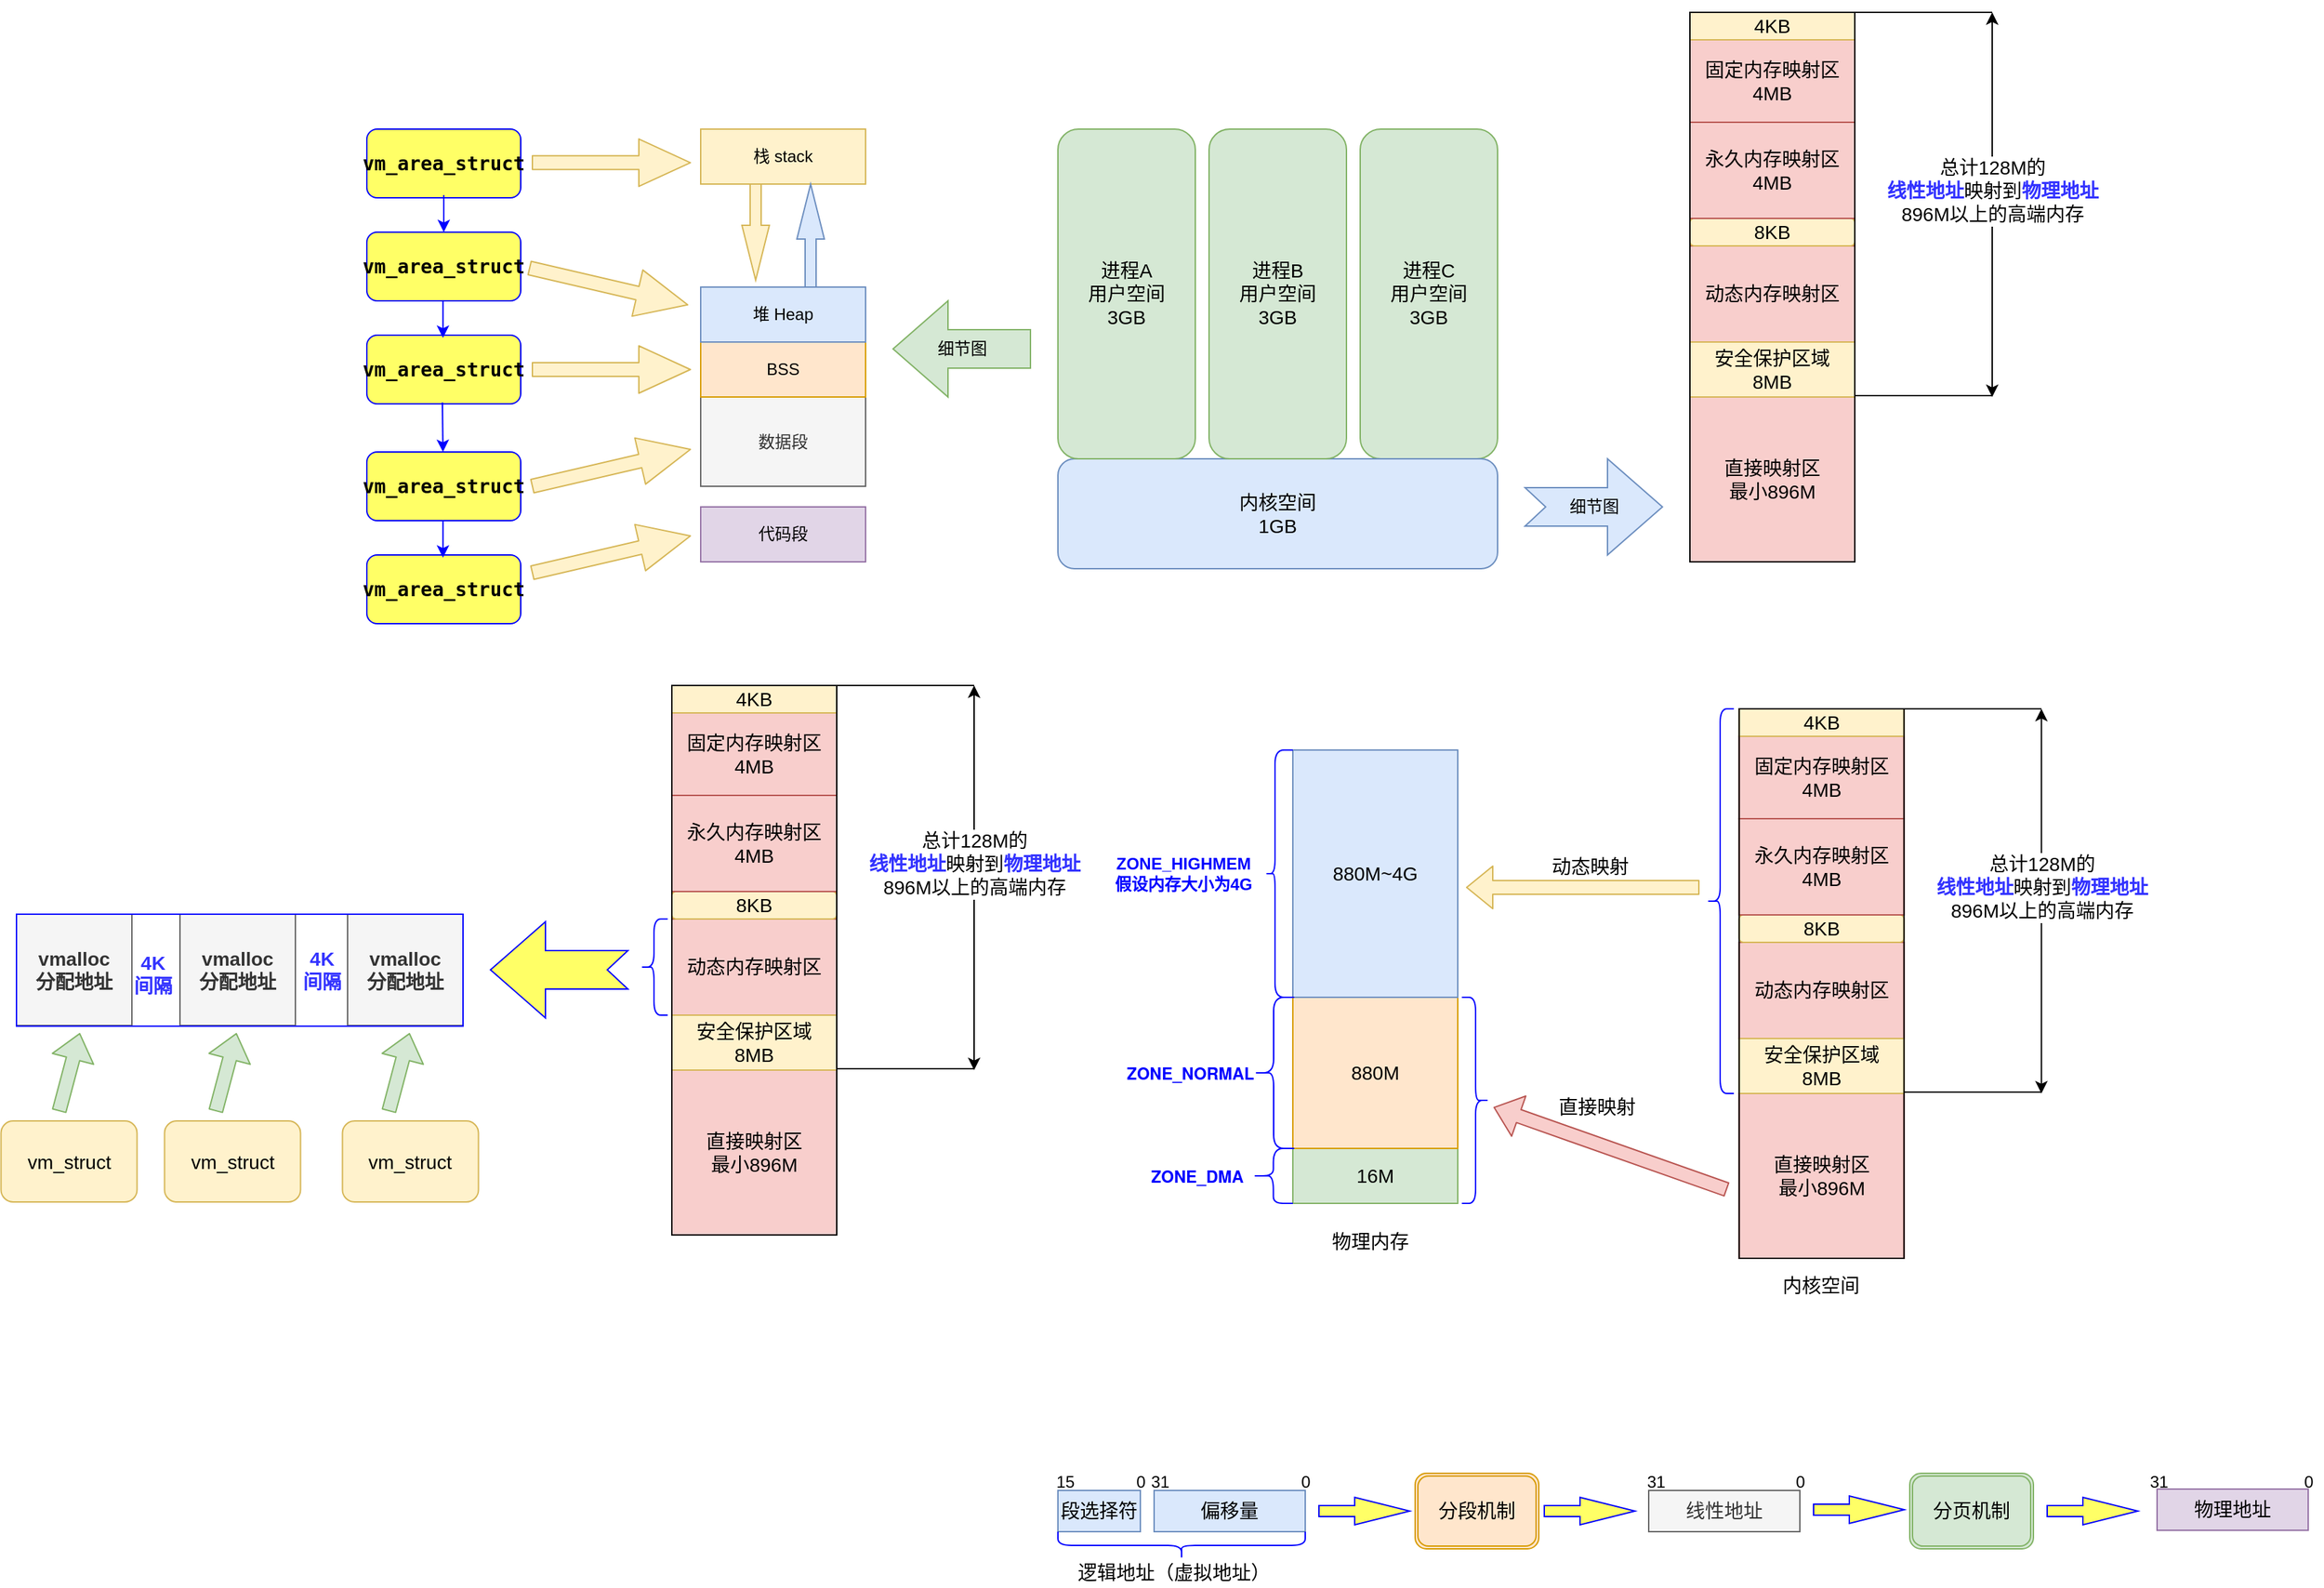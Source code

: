 <mxfile version="12.9.14" type="device"><diagram id="TXtF19nyJPdScy1OS_91" name="Page-1"><mxGraphModel dx="2454" dy="1238" grid="0" gridSize="10" guides="1" tooltips="1" connect="1" arrows="1" fold="1" page="0" pageScale="1" pageWidth="827" pageHeight="1169" math="0" shadow="0"><root><mxCell id="0"/><mxCell id="1" parent="0"/><mxCell id="cnU-PCVAieQ8cIWcakqJ-1" value="&lt;font style=&quot;font-size: 14px&quot;&gt;进程C&lt;br&gt;用户空间&lt;br&gt;3GB&lt;br&gt;&lt;/font&gt;" style="rounded=1;whiteSpace=wrap;html=1;direction=south;fillColor=#d5e8d4;strokeColor=#82b366;" vertex="1" parent="1"><mxGeometry x="200" y="45" width="100" height="240" as="geometry"/></mxCell><mxCell id="cnU-PCVAieQ8cIWcakqJ-3" value="&lt;font style=&quot;font-size: 14px&quot;&gt;内核空间&lt;br&gt;1GB&lt;br&gt;&lt;/font&gt;" style="rounded=1;whiteSpace=wrap;html=1;direction=south;fillColor=#dae8fc;strokeColor=#6c8ebf;" vertex="1" parent="1"><mxGeometry x="-20" y="285" width="320" height="80" as="geometry"/></mxCell><mxCell id="cnU-PCVAieQ8cIWcakqJ-6" value="&lt;font style=&quot;font-size: 12px&quot;&gt;细节图&lt;/font&gt;" style="html=1;shadow=0;dashed=0;align=center;verticalAlign=middle;shape=mxgraph.arrows2.arrow;dy=0.6;dx=40;notch=15;fillColor=#dae8fc;strokeColor=#6c8ebf;" vertex="1" parent="1"><mxGeometry x="320" y="285" width="100" height="70" as="geometry"/></mxCell><mxCell id="cnU-PCVAieQ8cIWcakqJ-7" value="&lt;span style=&quot;font-size: 14px&quot;&gt;直接映射区&lt;br&gt;最小896M&lt;br&gt;&lt;/span&gt;" style="rounded=0;whiteSpace=wrap;html=1;direction=south;fillColor=#f8cecc;strokeColor=#b85450;allowArrows=1;imageAspect=1;connectable=1;shadow=0;glass=0;comic=0;" vertex="1" parent="1"><mxGeometry x="440" y="240" width="120" height="120" as="geometry"/></mxCell><mxCell id="cnU-PCVAieQ8cIWcakqJ-8" value="&lt;span style=&quot;font-family: &amp;#34;arial&amp;#34; , &amp;#34;helvetica&amp;#34; , sans-serif&quot;&gt;&lt;font style=&quot;font-size: 14px&quot;&gt;动态内存映射区&lt;/font&gt;&lt;/span&gt;" style="rounded=0;whiteSpace=wrap;html=1;direction=south;fillColor=#f8cecc;strokeColor=#b85450;" vertex="1" parent="1"><mxGeometry x="440" y="130" width="120" height="70" as="geometry"/></mxCell><mxCell id="cnU-PCVAieQ8cIWcakqJ-9" value="&lt;span style=&quot;font-family: &amp;#34;arial&amp;#34; , &amp;#34;helvetica&amp;#34; , sans-serif&quot;&gt;&lt;font style=&quot;font-size: 14px&quot;&gt;安全保护区域&lt;br&gt;8MB&lt;/font&gt;&lt;/span&gt;" style="rounded=0;whiteSpace=wrap;html=1;direction=south;fillColor=#fff2cc;strokeColor=#d6b656;" vertex="1" parent="1"><mxGeometry x="440" y="200" width="120" height="40" as="geometry"/></mxCell><mxCell id="cnU-PCVAieQ8cIWcakqJ-24" value="" style="edgeStyle=orthogonalEdgeStyle;rounded=0;orthogonalLoop=1;jettySize=auto;html=1;" edge="1" parent="1" source="cnU-PCVAieQ8cIWcakqJ-10" target="cnU-PCVAieQ8cIWcakqJ-12"><mxGeometry relative="1" as="geometry"/></mxCell><mxCell id="cnU-PCVAieQ8cIWcakqJ-10" value="&lt;span style=&quot;font-family: &amp;#34;arial&amp;#34; , &amp;#34;helvetica&amp;#34; , sans-serif&quot;&gt;&lt;font style=&quot;font-size: 14px&quot;&gt;8KB&lt;/font&gt;&lt;/span&gt;" style="rounded=1;whiteSpace=wrap;html=1;direction=south;fillColor=#fff2cc;strokeColor=#d6b656;" vertex="1" parent="1"><mxGeometry x="440" y="110" width="120" height="20" as="geometry"/></mxCell><mxCell id="cnU-PCVAieQ8cIWcakqJ-11" value="&lt;span style=&quot;font-family: &amp;#34;arial&amp;#34; , &amp;#34;helvetica&amp;#34; , sans-serif&quot;&gt;&lt;font style=&quot;font-size: 14px&quot;&gt;永久内存映射区&lt;br&gt;4MB&lt;/font&gt;&lt;br&gt;&lt;/span&gt;" style="rounded=0;whiteSpace=wrap;html=1;direction=south;fillColor=#f8cecc;strokeColor=#b85450;" vertex="1" parent="1"><mxGeometry x="440" y="40" width="120" height="70" as="geometry"/></mxCell><mxCell id="cnU-PCVAieQ8cIWcakqJ-12" value="&lt;span style=&quot;font-family: &amp;#34;arial&amp;#34; , &amp;#34;helvetica&amp;#34; , sans-serif&quot;&gt;&lt;font style=&quot;font-size: 14px&quot;&gt;固定内存映射区&lt;br&gt;4MB&lt;/font&gt;&lt;br&gt;&lt;/span&gt;" style="rounded=0;whiteSpace=wrap;html=1;direction=south;fillColor=#f8cecc;strokeColor=#b85450;" vertex="1" parent="1"><mxGeometry x="440" y="-20" width="120" height="60" as="geometry"/></mxCell><mxCell id="cnU-PCVAieQ8cIWcakqJ-13" value="&lt;span style=&quot;font-family: &amp;#34;arial&amp;#34; , &amp;#34;helvetica&amp;#34; , sans-serif&quot;&gt;&lt;font style=&quot;font-size: 14px&quot;&gt;4KB&lt;/font&gt;&lt;/span&gt;" style="rounded=0;whiteSpace=wrap;html=1;direction=south;fillColor=#fff2cc;strokeColor=#d6b656;" vertex="1" parent="1"><mxGeometry x="440" y="-40" width="120" height="20" as="geometry"/></mxCell><mxCell id="cnU-PCVAieQ8cIWcakqJ-14" value="" style="rounded=0;whiteSpace=wrap;html=1;direction=south;fillColor=none;" vertex="1" parent="1"><mxGeometry x="440" y="-40" width="120" height="400" as="geometry"/></mxCell><mxCell id="cnU-PCVAieQ8cIWcakqJ-16" value="" style="endArrow=classic;startArrow=classic;html=1;" edge="1" parent="1"><mxGeometry width="50" height="50" relative="1" as="geometry"><mxPoint x="660" y="240" as="sourcePoint"/><mxPoint x="660" y="-40" as="targetPoint"/></mxGeometry></mxCell><mxCell id="cnU-PCVAieQ8cIWcakqJ-17" value="&lt;font style=&quot;font-size: 14px&quot;&gt;总计128M的&lt;br&gt;&lt;font color=&quot;#3333ff&quot;&gt;&lt;b&gt;线性地址&lt;/b&gt;&lt;/font&gt;映射到&lt;font color=&quot;#3333ff&quot;&gt;&lt;b&gt;物理地址&lt;/b&gt;&lt;/font&gt;&lt;br&gt;896M以上的高端内存&lt;/font&gt;" style="edgeLabel;html=1;align=center;verticalAlign=middle;resizable=0;points=[];" vertex="1" connectable="0" parent="cnU-PCVAieQ8cIWcakqJ-16"><mxGeometry x="0.237" y="1" relative="1" as="geometry"><mxPoint x="1" y="23" as="offset"/></mxGeometry></mxCell><mxCell id="cnU-PCVAieQ8cIWcakqJ-18" value="" style="endArrow=none;html=1;" edge="1" parent="1"><mxGeometry width="50" height="50" relative="1" as="geometry"><mxPoint x="560" y="239" as="sourcePoint"/><mxPoint x="660" y="239" as="targetPoint"/></mxGeometry></mxCell><mxCell id="cnU-PCVAieQ8cIWcakqJ-19" value="" style="endArrow=none;html=1;" edge="1" parent="1"><mxGeometry width="50" height="50" relative="1" as="geometry"><mxPoint x="560" y="-40" as="sourcePoint"/><mxPoint x="660" y="-40" as="targetPoint"/></mxGeometry></mxCell><mxCell id="cnU-PCVAieQ8cIWcakqJ-21" value="&lt;font style=&quot;font-size: 14px&quot;&gt;进程B&lt;br&gt;用户空间&lt;br&gt;3GB&lt;br&gt;&lt;/font&gt;" style="rounded=1;whiteSpace=wrap;html=1;direction=south;fillColor=#d5e8d4;strokeColor=#82b366;" vertex="1" parent="1"><mxGeometry x="90" y="45" width="100" height="240" as="geometry"/></mxCell><mxCell id="cnU-PCVAieQ8cIWcakqJ-22" value="&lt;font style=&quot;font-size: 14px&quot;&gt;进程A&lt;br&gt;用户空间&lt;br&gt;3GB&lt;br&gt;&lt;/font&gt;" style="rounded=1;whiteSpace=wrap;html=1;direction=south;fillColor=#d5e8d4;strokeColor=#82b366;" vertex="1" parent="1"><mxGeometry x="-20" y="45" width="100" height="240" as="geometry"/></mxCell><mxCell id="cnU-PCVAieQ8cIWcakqJ-26" value="代码段" style="rounded=0;whiteSpace=wrap;html=1;shadow=0;glass=0;comic=0;fillColor=#e1d5e7;strokeColor=#9673a6;" vertex="1" parent="1"><mxGeometry x="-280" y="320" width="120" height="40" as="geometry"/></mxCell><mxCell id="cnU-PCVAieQ8cIWcakqJ-27" value="数据段" style="rounded=0;whiteSpace=wrap;html=1;shadow=0;glass=0;comic=0;fillColor=#f5f5f5;strokeColor=#666666;fontColor=#333333;" vertex="1" parent="1"><mxGeometry x="-280" y="240" width="120" height="65" as="geometry"/></mxCell><mxCell id="cnU-PCVAieQ8cIWcakqJ-28" value="BSS" style="rounded=0;whiteSpace=wrap;html=1;shadow=0;glass=0;comic=0;fillColor=#ffe6cc;strokeColor=#d79b00;" vertex="1" parent="1"><mxGeometry x="-280" y="200" width="120" height="40" as="geometry"/></mxCell><mxCell id="cnU-PCVAieQ8cIWcakqJ-29" value="堆 Heap" style="rounded=0;whiteSpace=wrap;html=1;shadow=0;glass=0;comic=0;fillColor=#dae8fc;strokeColor=#6c8ebf;" vertex="1" parent="1"><mxGeometry x="-280" y="160" width="120" height="40" as="geometry"/></mxCell><mxCell id="cnU-PCVAieQ8cIWcakqJ-30" value="栈&amp;nbsp;stack" style="rounded=0;whiteSpace=wrap;html=1;shadow=0;glass=0;comic=0;fillColor=#fff2cc;strokeColor=#d6b656;" vertex="1" parent="1"><mxGeometry x="-280" y="45" width="120" height="40" as="geometry"/></mxCell><mxCell id="cnU-PCVAieQ8cIWcakqJ-34" value="" style="html=1;shadow=0;dashed=0;align=center;verticalAlign=middle;shape=mxgraph.arrows2.arrow;dy=0.6;dx=40;direction=south;notch=0;rounded=0;glass=0;comic=0;fillColor=#fff2cc;strokeColor=#d6b656;" vertex="1" parent="1"><mxGeometry x="-250" y="85" width="20" height="70" as="geometry"/></mxCell><mxCell id="cnU-PCVAieQ8cIWcakqJ-35" value="" style="html=1;shadow=0;dashed=0;align=center;verticalAlign=middle;shape=mxgraph.arrows2.arrow;dy=0.6;dx=40;direction=north;notch=0;rounded=0;glass=0;comic=0;fillColor=#dae8fc;strokeColor=#6c8ebf;" vertex="1" parent="1"><mxGeometry x="-210" y="85" width="20" height="75" as="geometry"/></mxCell><mxCell id="cnU-PCVAieQ8cIWcakqJ-39" value="&lt;font style=&quot;font-size: 14px&quot;&gt;16M&lt;/font&gt;" style="rounded=0;whiteSpace=wrap;html=1;shadow=0;glass=0;comic=0;fillColor=#d5e8d4;strokeColor=#82b366;" vertex="1" parent="1"><mxGeometry x="151" y="787" width="120" height="40" as="geometry"/></mxCell><mxCell id="cnU-PCVAieQ8cIWcakqJ-40" value="&lt;font style=&quot;font-size: 14px&quot;&gt;880M&lt;/font&gt;" style="rounded=0;whiteSpace=wrap;html=1;shadow=0;glass=0;comic=0;fillColor=#ffe6cc;strokeColor=#d79b00;" vertex="1" parent="1"><mxGeometry x="151" y="677" width="120" height="110" as="geometry"/></mxCell><mxCell id="cnU-PCVAieQ8cIWcakqJ-41" value="&lt;font style=&quot;font-size: 14px&quot;&gt;880M~4G&lt;/font&gt;" style="rounded=0;whiteSpace=wrap;html=1;shadow=0;glass=0;comic=0;fillColor=#dae8fc;strokeColor=#6c8ebf;" vertex="1" parent="1"><mxGeometry x="151" y="497" width="120" height="180" as="geometry"/></mxCell><mxCell id="cnU-PCVAieQ8cIWcakqJ-42" value="" style="shape=curlyBracket;whiteSpace=wrap;html=1;rounded=1;shadow=0;glass=0;comic=0;fillColor=#FFFF66;size=0.35;strokeColor=#0000FF;" vertex="1" parent="1"><mxGeometry x="131" y="497" width="20" height="180" as="geometry"/></mxCell><mxCell id="cnU-PCVAieQ8cIWcakqJ-43" value="&lt;b&gt;&lt;font color=&quot;#0000ff&quot;&gt;ZONE_HIGHMEM&lt;br&gt;假设内存大小为4G&lt;/font&gt;&lt;/b&gt;" style="text;html=1;align=center;verticalAlign=middle;resizable=0;points=[];autosize=1;" vertex="1" parent="1"><mxGeometry x="11" y="572" width="120" height="30" as="geometry"/></mxCell><mxCell id="cnU-PCVAieQ8cIWcakqJ-44" value="" style="shape=curlyBracket;whiteSpace=wrap;html=1;rounded=1;shadow=0;glass=0;comic=0;fillColor=#FFFF66;size=0.527;strokeColor=#0000FF;" vertex="1" parent="1"><mxGeometry x="121" y="787" width="30" height="40" as="geometry"/></mxCell><mxCell id="cnU-PCVAieQ8cIWcakqJ-45" value="" style="shape=curlyBracket;whiteSpace=wrap;html=1;rounded=1;shadow=0;glass=0;comic=0;fillColor=#FFFF66;direction=east;strokeColor=#0000FF;" vertex="1" parent="1"><mxGeometry x="122" y="677" width="30" height="110" as="geometry"/></mxCell><mxCell id="cnU-PCVAieQ8cIWcakqJ-46" value="&lt;span style=&quot;font-family: &amp;#34;helvetica neue&amp;#34; , &amp;#34;helvetica&amp;#34; , &amp;#34;arial&amp;#34; , sans-serif&quot;&gt;&lt;font style=&quot;font-size: 12px&quot; color=&quot;#0000ff&quot;&gt;&lt;b&gt;ZONE_NORMAL&lt;/b&gt;&lt;/font&gt;&lt;/span&gt;" style="text;html=1;align=center;verticalAlign=middle;resizable=0;points=[];autosize=1;" vertex="1" parent="1"><mxGeometry x="21" y="722" width="110" height="20" as="geometry"/></mxCell><mxCell id="cnU-PCVAieQ8cIWcakqJ-47" value="&lt;span style=&quot;font-family: &amp;#34;helvetica neue&amp;#34; , &amp;#34;helvetica&amp;#34; , &amp;#34;arial&amp;#34; , sans-serif&quot;&gt;&lt;font style=&quot;font-size: 12px&quot; color=&quot;#0000ff&quot;&gt;&lt;b&gt;ZONE_DMA &lt;/b&gt;&lt;/font&gt;&lt;/span&gt;" style="text;html=1;align=center;verticalAlign=middle;resizable=0;points=[];autosize=1;" vertex="1" parent="1"><mxGeometry x="41" y="797" width="80" height="20" as="geometry"/></mxCell><mxCell id="cnU-PCVAieQ8cIWcakqJ-49" value="&lt;font style=&quot;font-size: 14px&quot;&gt;段选择符&lt;/font&gt;" style="rounded=0;whiteSpace=wrap;html=1;shadow=0;glass=0;comic=0;strokeColor=#6c8ebf;fillColor=#dae8fc;" vertex="1" parent="1"><mxGeometry x="-20" y="1036" width="60" height="30" as="geometry"/></mxCell><mxCell id="cnU-PCVAieQ8cIWcakqJ-50" value="&lt;font style=&quot;font-size: 14px&quot;&gt;偏移量&lt;/font&gt;" style="rounded=0;whiteSpace=wrap;html=1;shadow=0;glass=0;comic=0;strokeColor=#6c8ebf;fillColor=#dae8fc;" vertex="1" parent="1"><mxGeometry x="50" y="1036" width="110" height="30" as="geometry"/></mxCell><mxCell id="cnU-PCVAieQ8cIWcakqJ-51" value="" style="shape=curlyBracket;whiteSpace=wrap;html=1;rounded=1;shadow=0;glass=0;comic=0;strokeColor=#0000FF;fillColor=#FFFF66;direction=north;" vertex="1" parent="1"><mxGeometry x="-20" y="1066" width="180" height="20" as="geometry"/></mxCell><mxCell id="cnU-PCVAieQ8cIWcakqJ-52" value="15" style="text;html=1;align=center;verticalAlign=middle;resizable=0;points=[];autosize=1;" vertex="1" parent="1"><mxGeometry x="-30" y="1020" width="30" height="20" as="geometry"/></mxCell><mxCell id="cnU-PCVAieQ8cIWcakqJ-53" value="0" style="text;html=1;align=center;verticalAlign=middle;resizable=0;points=[];autosize=1;" vertex="1" parent="1"><mxGeometry x="30" y="1020" width="20" height="20" as="geometry"/></mxCell><mxCell id="cnU-PCVAieQ8cIWcakqJ-54" value="31" style="text;html=1;align=center;verticalAlign=middle;resizable=0;points=[];autosize=1;" vertex="1" parent="1"><mxGeometry x="39" y="1020" width="30" height="20" as="geometry"/></mxCell><mxCell id="cnU-PCVAieQ8cIWcakqJ-55" value="0" style="text;html=1;align=center;verticalAlign=middle;resizable=0;points=[];autosize=1;" vertex="1" parent="1"><mxGeometry x="150" y="1020" width="20" height="20" as="geometry"/></mxCell><mxCell id="cnU-PCVAieQ8cIWcakqJ-56" value="&lt;font style=&quot;font-size: 14px&quot;&gt;逻辑地址（虚拟地址）&lt;/font&gt;" style="text;html=1;align=center;verticalAlign=middle;resizable=0;points=[];autosize=1;" vertex="1" parent="1"><mxGeometry x="-16" y="1086" width="160" height="20" as="geometry"/></mxCell><mxCell id="cnU-PCVAieQ8cIWcakqJ-57" value="" style="html=1;shadow=0;dashed=0;align=center;verticalAlign=middle;shape=mxgraph.arrows2.arrow;dy=0.6;dx=40;notch=0;rounded=0;glass=0;comic=0;strokeColor=#0000FF;fillColor=#FFFF66;" vertex="1" parent="1"><mxGeometry x="170" y="1041" width="66" height="20" as="geometry"/></mxCell><mxCell id="cnU-PCVAieQ8cIWcakqJ-58" value="&lt;font style=&quot;font-size: 14px&quot;&gt;分段机制&lt;/font&gt;" style="shape=ext;double=1;rounded=1;whiteSpace=wrap;html=1;shadow=0;glass=0;comic=0;strokeColor=#d79b00;fillColor=#ffe6cc;" vertex="1" parent="1"><mxGeometry x="240" y="1023.5" width="90" height="55" as="geometry"/></mxCell><mxCell id="cnU-PCVAieQ8cIWcakqJ-59" value="&lt;span style=&quot;font-size: 14px&quot;&gt;线性地址&lt;/span&gt;" style="rounded=0;whiteSpace=wrap;html=1;shadow=0;glass=0;comic=0;strokeColor=#666666;fillColor=#f5f5f5;fontColor=#333333;" vertex="1" parent="1"><mxGeometry x="410" y="1036" width="110" height="30" as="geometry"/></mxCell><mxCell id="cnU-PCVAieQ8cIWcakqJ-60" value="" style="html=1;shadow=0;dashed=0;align=center;verticalAlign=middle;shape=mxgraph.arrows2.arrow;dy=0.6;dx=40;notch=0;rounded=0;glass=0;comic=0;strokeColor=#0000FF;fillColor=#FFFF66;" vertex="1" parent="1"><mxGeometry x="334" y="1041" width="66" height="20" as="geometry"/></mxCell><mxCell id="cnU-PCVAieQ8cIWcakqJ-61" value="31" style="text;html=1;align=center;verticalAlign=middle;resizable=0;points=[];autosize=1;" vertex="1" parent="1"><mxGeometry x="400" y="1020" width="30" height="20" as="geometry"/></mxCell><mxCell id="cnU-PCVAieQ8cIWcakqJ-62" value="0" style="text;html=1;align=center;verticalAlign=middle;resizable=0;points=[];autosize=1;" vertex="1" parent="1"><mxGeometry x="510" y="1020" width="20" height="20" as="geometry"/></mxCell><mxCell id="cnU-PCVAieQ8cIWcakqJ-63" value="" style="html=1;shadow=0;dashed=0;align=center;verticalAlign=middle;shape=mxgraph.arrows2.arrow;dy=0.6;dx=40;notch=0;rounded=0;glass=0;comic=0;strokeColor=#0000FF;fillColor=#FFFF66;" vertex="1" parent="1"><mxGeometry x="530" y="1040" width="66" height="20" as="geometry"/></mxCell><mxCell id="cnU-PCVAieQ8cIWcakqJ-64" value="&lt;font style=&quot;font-size: 14px&quot;&gt;分页机制&lt;/font&gt;" style="shape=ext;double=1;rounded=1;whiteSpace=wrap;html=1;shadow=0;glass=0;comic=0;strokeColor=#82b366;fillColor=#d5e8d4;" vertex="1" parent="1"><mxGeometry x="600" y="1023.5" width="90" height="55" as="geometry"/></mxCell><mxCell id="cnU-PCVAieQ8cIWcakqJ-65" value="" style="html=1;shadow=0;dashed=0;align=center;verticalAlign=middle;shape=mxgraph.arrows2.arrow;dy=0.6;dx=40;notch=0;rounded=0;glass=0;comic=0;strokeColor=#0000FF;fillColor=#FFFF66;" vertex="1" parent="1"><mxGeometry x="700" y="1041" width="66" height="20" as="geometry"/></mxCell><mxCell id="cnU-PCVAieQ8cIWcakqJ-67" value="&lt;span style=&quot;font-size: 14px&quot;&gt;物理地址&lt;/span&gt;" style="rounded=0;whiteSpace=wrap;html=1;shadow=0;glass=0;comic=0;strokeColor=#9673a6;fillColor=#e1d5e7;" vertex="1" parent="1"><mxGeometry x="780" y="1035" width="110" height="30" as="geometry"/></mxCell><mxCell id="cnU-PCVAieQ8cIWcakqJ-68" value="31" style="text;html=1;align=center;verticalAlign=middle;resizable=0;points=[];autosize=1;" vertex="1" parent="1"><mxGeometry x="766" y="1020" width="30" height="20" as="geometry"/></mxCell><mxCell id="cnU-PCVAieQ8cIWcakqJ-69" value="0" style="text;html=1;align=center;verticalAlign=middle;resizable=0;points=[];autosize=1;" vertex="1" parent="1"><mxGeometry x="880" y="1020" width="20" height="20" as="geometry"/></mxCell><mxCell id="cnU-PCVAieQ8cIWcakqJ-70" value="&lt;span style=&quot;font-size: 14px&quot;&gt;直接映射区&lt;br&gt;最小896M&lt;br&gt;&lt;/span&gt;" style="rounded=0;whiteSpace=wrap;html=1;direction=south;fillColor=#f8cecc;strokeColor=#b85450;allowArrows=1;imageAspect=1;connectable=1;shadow=0;glass=0;comic=0;" vertex="1" parent="1"><mxGeometry x="475.82" y="747" width="120" height="120" as="geometry"/></mxCell><mxCell id="cnU-PCVAieQ8cIWcakqJ-71" value="&lt;span style=&quot;font-family: &amp;#34;arial&amp;#34; , &amp;#34;helvetica&amp;#34; , sans-serif&quot;&gt;&lt;font style=&quot;font-size: 14px&quot;&gt;动态内存映射区&lt;/font&gt;&lt;/span&gt;" style="rounded=0;whiteSpace=wrap;html=1;direction=south;fillColor=#f8cecc;strokeColor=#b85450;" vertex="1" parent="1"><mxGeometry x="475.82" y="637" width="120" height="70" as="geometry"/></mxCell><mxCell id="cnU-PCVAieQ8cIWcakqJ-72" value="&lt;span style=&quot;font-family: &amp;#34;arial&amp;#34; , &amp;#34;helvetica&amp;#34; , sans-serif&quot;&gt;&lt;font style=&quot;font-size: 14px&quot;&gt;安全保护区域&lt;br&gt;8MB&lt;/font&gt;&lt;/span&gt;" style="rounded=0;whiteSpace=wrap;html=1;direction=south;fillColor=#fff2cc;strokeColor=#d6b656;" vertex="1" parent="1"><mxGeometry x="475.82" y="707" width="120" height="40" as="geometry"/></mxCell><mxCell id="cnU-PCVAieQ8cIWcakqJ-73" value="" style="edgeStyle=orthogonalEdgeStyle;rounded=0;orthogonalLoop=1;jettySize=auto;html=1;" edge="1" parent="1" source="cnU-PCVAieQ8cIWcakqJ-74" target="cnU-PCVAieQ8cIWcakqJ-76"><mxGeometry relative="1" as="geometry"/></mxCell><mxCell id="cnU-PCVAieQ8cIWcakqJ-74" value="&lt;span style=&quot;font-family: &amp;#34;arial&amp;#34; , &amp;#34;helvetica&amp;#34; , sans-serif&quot;&gt;&lt;font style=&quot;font-size: 14px&quot;&gt;8KB&lt;/font&gt;&lt;/span&gt;" style="rounded=1;whiteSpace=wrap;html=1;direction=south;fillColor=#fff2cc;strokeColor=#d6b656;" vertex="1" parent="1"><mxGeometry x="475.82" y="617" width="120" height="20" as="geometry"/></mxCell><mxCell id="cnU-PCVAieQ8cIWcakqJ-75" value="&lt;span style=&quot;font-family: &amp;#34;arial&amp;#34; , &amp;#34;helvetica&amp;#34; , sans-serif&quot;&gt;&lt;font style=&quot;font-size: 14px&quot;&gt;永久内存映射区&lt;br&gt;4MB&lt;/font&gt;&lt;br&gt;&lt;/span&gt;" style="rounded=0;whiteSpace=wrap;html=1;direction=south;fillColor=#f8cecc;strokeColor=#b85450;" vertex="1" parent="1"><mxGeometry x="475.82" y="547" width="120" height="70" as="geometry"/></mxCell><mxCell id="cnU-PCVAieQ8cIWcakqJ-76" value="&lt;span style=&quot;font-family: &amp;#34;arial&amp;#34; , &amp;#34;helvetica&amp;#34; , sans-serif&quot;&gt;&lt;font style=&quot;font-size: 14px&quot;&gt;固定内存映射区&lt;br&gt;4MB&lt;/font&gt;&lt;br&gt;&lt;/span&gt;" style="rounded=0;whiteSpace=wrap;html=1;direction=south;fillColor=#f8cecc;strokeColor=#b85450;" vertex="1" parent="1"><mxGeometry x="475.82" y="487" width="120" height="60" as="geometry"/></mxCell><mxCell id="cnU-PCVAieQ8cIWcakqJ-77" value="&lt;span style=&quot;font-family: &amp;#34;arial&amp;#34; , &amp;#34;helvetica&amp;#34; , sans-serif&quot;&gt;&lt;font style=&quot;font-size: 14px&quot;&gt;4KB&lt;/font&gt;&lt;/span&gt;" style="rounded=0;whiteSpace=wrap;html=1;direction=south;fillColor=#fff2cc;strokeColor=#d6b656;" vertex="1" parent="1"><mxGeometry x="475.82" y="467" width="120" height="20" as="geometry"/></mxCell><mxCell id="cnU-PCVAieQ8cIWcakqJ-78" value="" style="rounded=0;whiteSpace=wrap;html=1;direction=south;fillColor=none;" vertex="1" parent="1"><mxGeometry x="475.82" y="467" width="120" height="400" as="geometry"/></mxCell><mxCell id="cnU-PCVAieQ8cIWcakqJ-79" value="" style="endArrow=classic;startArrow=classic;html=1;" edge="1" parent="1"><mxGeometry width="50" height="50" relative="1" as="geometry"><mxPoint x="695.82" y="747" as="sourcePoint"/><mxPoint x="695.82" y="467" as="targetPoint"/></mxGeometry></mxCell><mxCell id="cnU-PCVAieQ8cIWcakqJ-80" value="&lt;font style=&quot;font-size: 14px&quot;&gt;总计128M的&lt;br&gt;&lt;font color=&quot;#3333ff&quot;&gt;&lt;b&gt;线性地址&lt;/b&gt;&lt;/font&gt;映射到&lt;font color=&quot;#3333ff&quot;&gt;&lt;b&gt;物理地址&lt;/b&gt;&lt;/font&gt;&lt;br&gt;896M以上的高端内存&lt;/font&gt;" style="edgeLabel;html=1;align=center;verticalAlign=middle;resizable=0;points=[];" vertex="1" connectable="0" parent="cnU-PCVAieQ8cIWcakqJ-79"><mxGeometry x="0.237" y="1" relative="1" as="geometry"><mxPoint x="1" y="23" as="offset"/></mxGeometry></mxCell><mxCell id="cnU-PCVAieQ8cIWcakqJ-81" value="" style="endArrow=none;html=1;" edge="1" parent="1"><mxGeometry width="50" height="50" relative="1" as="geometry"><mxPoint x="595.82" y="746.0" as="sourcePoint"/><mxPoint x="695.82" y="746.0" as="targetPoint"/></mxGeometry></mxCell><mxCell id="cnU-PCVAieQ8cIWcakqJ-82" value="" style="endArrow=none;html=1;" edge="1" parent="1"><mxGeometry width="50" height="50" relative="1" as="geometry"><mxPoint x="595.82" y="467" as="sourcePoint"/><mxPoint x="695.82" y="467" as="targetPoint"/></mxGeometry></mxCell><mxCell id="cnU-PCVAieQ8cIWcakqJ-95" value="" style="shape=flexArrow;endArrow=classic;html=1;strokeColor=#b85450;fillColor=#f8cecc;" edge="1" parent="1"><mxGeometry width="50" height="50" relative="1" as="geometry"><mxPoint x="467" y="817" as="sourcePoint"/><mxPoint x="297" y="757" as="targetPoint"/><Array as="points"/></mxGeometry></mxCell><mxCell id="cnU-PCVAieQ8cIWcakqJ-96" value="" style="shape=flexArrow;endArrow=classic;html=1;strokeColor=#d6b656;fillColor=#fff2cc;" edge="1" parent="1"><mxGeometry width="50" height="50" relative="1" as="geometry"><mxPoint x="447" y="597" as="sourcePoint"/><mxPoint x="277" y="597" as="targetPoint"/></mxGeometry></mxCell><mxCell id="cnU-PCVAieQ8cIWcakqJ-97" value="" style="shape=curlyBracket;whiteSpace=wrap;html=1;rounded=1;shadow=0;glass=0;comic=0;strokeColor=#0000FF;fillColor=#FFFF66;direction=west;" vertex="1" parent="1"><mxGeometry x="274" y="677" width="20" height="150" as="geometry"/></mxCell><mxCell id="cnU-PCVAieQ8cIWcakqJ-98" value="" style="shape=curlyBracket;whiteSpace=wrap;html=1;rounded=1;shadow=0;glass=0;comic=0;strokeColor=#0000FF;fillColor=#FFFF66;" vertex="1" parent="1"><mxGeometry x="452" y="467" width="20" height="280" as="geometry"/></mxCell><mxCell id="cnU-PCVAieQ8cIWcakqJ-99" value="&lt;font style=&quot;font-size: 14px&quot;&gt;动态映射&lt;/font&gt;" style="text;html=1;align=center;verticalAlign=middle;resizable=0;points=[];autosize=1;" vertex="1" parent="1"><mxGeometry x="332" y="572" width="70" height="20" as="geometry"/></mxCell><mxCell id="cnU-PCVAieQ8cIWcakqJ-100" value="&lt;font style=&quot;font-size: 14px&quot;&gt;直接映射&lt;/font&gt;" style="text;html=1;align=center;verticalAlign=middle;resizable=0;points=[];autosize=1;rotation=0;" vertex="1" parent="1"><mxGeometry x="337" y="747" width="70" height="20" as="geometry"/></mxCell><mxCell id="cnU-PCVAieQ8cIWcakqJ-101" value="细节图" style="html=1;shadow=0;dashed=0;align=center;verticalAlign=middle;shape=mxgraph.arrows2.arrow;dy=0.6;dx=40;flipH=1;notch=0;rounded=0;glass=0;comic=0;strokeColor=#82b366;fillColor=#d5e8d4;" vertex="1" parent="1"><mxGeometry x="-140" y="170" width="100" height="70" as="geometry"/></mxCell><mxCell id="cnU-PCVAieQ8cIWcakqJ-102" value="&lt;code style=&quot;box-sizing: border-box ; font-family: &amp;#34;monaco&amp;#34; , &amp;#34;consolas&amp;#34; , &amp;#34;andale mono&amp;#34; , &amp;#34;dejavu sans mono&amp;#34; , monospace ; text-align: left ; padding: 2px 5px&quot;&gt;&lt;font style=&quot;font-size: 14px&quot;&gt;&lt;b&gt;vm_area_struct&lt;/b&gt;&lt;/font&gt;&lt;/code&gt;" style="rounded=1;whiteSpace=wrap;html=1;shadow=0;glass=0;comic=0;strokeColor=#0000FF;fillColor=#FFFF66;" vertex="1" parent="1"><mxGeometry x="-523" y="45" width="112" height="50" as="geometry"/></mxCell><mxCell id="cnU-PCVAieQ8cIWcakqJ-103" value="&lt;b style=&quot;font-family: &amp;#34;monaco&amp;#34; , &amp;#34;consolas&amp;#34; , &amp;#34;andale mono&amp;#34; , &amp;#34;dejavu sans mono&amp;#34; , monospace ; font-size: 14px ; text-align: left&quot;&gt;vm_area_struct&lt;/b&gt;" style="rounded=1;whiteSpace=wrap;html=1;shadow=0;glass=0;comic=0;strokeColor=#0000FF;fillColor=#FFFF66;" vertex="1" parent="1"><mxGeometry x="-523" y="120" width="112" height="50" as="geometry"/></mxCell><mxCell id="cnU-PCVAieQ8cIWcakqJ-104" value="&lt;b style=&quot;font-family: &amp;#34;monaco&amp;#34; , &amp;#34;consolas&amp;#34; , &amp;#34;andale mono&amp;#34; , &amp;#34;dejavu sans mono&amp;#34; , monospace ; font-size: 14px ; text-align: left&quot;&gt;vm_area_struct&lt;/b&gt;" style="rounded=1;whiteSpace=wrap;html=1;shadow=0;glass=0;comic=0;strokeColor=#0000FF;fillColor=#FFFF66;" vertex="1" parent="1"><mxGeometry x="-523" y="195" width="112" height="50" as="geometry"/></mxCell><mxCell id="cnU-PCVAieQ8cIWcakqJ-105" value="&lt;b style=&quot;font-family: &amp;#34;monaco&amp;#34; , &amp;#34;consolas&amp;#34; , &amp;#34;andale mono&amp;#34; , &amp;#34;dejavu sans mono&amp;#34; , monospace ; font-size: 14px ; text-align: left&quot;&gt;vm_area_struct&lt;/b&gt;" style="rounded=1;whiteSpace=wrap;html=1;shadow=0;glass=0;comic=0;strokeColor=#0000FF;fillColor=#FFFF66;" vertex="1" parent="1"><mxGeometry x="-523" y="280" width="112" height="50" as="geometry"/></mxCell><mxCell id="cnU-PCVAieQ8cIWcakqJ-106" value="&lt;b style=&quot;font-family: &amp;#34;monaco&amp;#34; , &amp;#34;consolas&amp;#34; , &amp;#34;andale mono&amp;#34; , &amp;#34;dejavu sans mono&amp;#34; , monospace ; font-size: 14px ; text-align: left&quot;&gt;vm_area_struct&lt;/b&gt;" style="rounded=1;whiteSpace=wrap;html=1;shadow=0;glass=0;comic=0;strokeColor=#0000FF;fillColor=#FFFF66;" vertex="1" parent="1"><mxGeometry x="-523" y="355" width="112" height="50" as="geometry"/></mxCell><mxCell id="cnU-PCVAieQ8cIWcakqJ-110" value="" style="shape=flexArrow;endArrow=classic;html=1;strokeColor=#d6b656;endWidth=23.529;endSize=12.176;fillColor=#fff2cc;" edge="1" parent="1"><mxGeometry width="50" height="50" relative="1" as="geometry"><mxPoint x="-405" y="146" as="sourcePoint"/><mxPoint x="-289" y="173" as="targetPoint"/></mxGeometry></mxCell><mxCell id="cnU-PCVAieQ8cIWcakqJ-111" value="" style="shape=flexArrow;endArrow=classic;html=1;strokeColor=#d6b656;endWidth=23.529;endSize=12.176;fillColor=#fff2cc;" edge="1" parent="1"><mxGeometry width="50" height="50" relative="1" as="geometry"><mxPoint x="-403" y="220" as="sourcePoint"/><mxPoint x="-287" y="220" as="targetPoint"/></mxGeometry></mxCell><mxCell id="cnU-PCVAieQ8cIWcakqJ-112" value="" style="shape=flexArrow;endArrow=classic;html=1;strokeColor=#d6b656;endWidth=23.529;endSize=12.176;fillColor=#fff2cc;" edge="1" parent="1"><mxGeometry width="50" height="50" relative="1" as="geometry"><mxPoint x="-403" y="305" as="sourcePoint"/><mxPoint x="-287" y="278" as="targetPoint"/></mxGeometry></mxCell><mxCell id="cnU-PCVAieQ8cIWcakqJ-113" value="" style="shape=flexArrow;endArrow=classic;html=1;strokeColor=#d6b656;endWidth=23.529;endSize=12.176;fillColor=#fff2cc;" edge="1" parent="1"><mxGeometry width="50" height="50" relative="1" as="geometry"><mxPoint x="-403" y="368" as="sourcePoint"/><mxPoint x="-287.0" y="341" as="targetPoint"/></mxGeometry></mxCell><mxCell id="cnU-PCVAieQ8cIWcakqJ-114" value="" style="shape=flexArrow;endArrow=classic;html=1;strokeColor=#d6b656;endWidth=23.529;endSize=12.176;fillColor=#fff2cc;" edge="1" parent="1"><mxGeometry width="50" height="50" relative="1" as="geometry"><mxPoint x="-403" y="69.41" as="sourcePoint"/><mxPoint x="-287.0" y="69.41" as="targetPoint"/></mxGeometry></mxCell><mxCell id="cnU-PCVAieQ8cIWcakqJ-115" value="" style="endArrow=classic;html=1;strokeColor=#0000FF;entryX=0.5;entryY=0;entryDx=0;entryDy=0;" edge="1" parent="1" target="cnU-PCVAieQ8cIWcakqJ-103"><mxGeometry width="50" height="50" relative="1" as="geometry"><mxPoint x="-467" y="93" as="sourcePoint"/><mxPoint x="-517" y="143" as="targetPoint"/></mxGeometry></mxCell><mxCell id="cnU-PCVAieQ8cIWcakqJ-116" value="" style="endArrow=classic;html=1;strokeColor=#0000FF;entryX=0.5;entryY=0;entryDx=0;entryDy=0;" edge="1" parent="1"><mxGeometry width="50" height="50" relative="1" as="geometry"><mxPoint x="-467.59" y="170" as="sourcePoint"/><mxPoint x="-467.59" y="197" as="targetPoint"/></mxGeometry></mxCell><mxCell id="cnU-PCVAieQ8cIWcakqJ-121" value="" style="endArrow=classic;html=1;strokeColor=#0000FF;entryX=0.5;entryY=0;entryDx=0;entryDy=0;" edge="1" parent="1"><mxGeometry width="50" height="50" relative="1" as="geometry"><mxPoint x="-468" y="244" as="sourcePoint"/><mxPoint x="-467.59" y="280" as="targetPoint"/></mxGeometry></mxCell><mxCell id="cnU-PCVAieQ8cIWcakqJ-124" value="" style="endArrow=classic;html=1;strokeColor=#0000FF;entryX=0.5;entryY=0;entryDx=0;entryDy=0;" edge="1" parent="1"><mxGeometry width="50" height="50" relative="1" as="geometry"><mxPoint x="-467.59" y="330" as="sourcePoint"/><mxPoint x="-467.59" y="357" as="targetPoint"/></mxGeometry></mxCell><mxCell id="cnU-PCVAieQ8cIWcakqJ-127" value="&lt;span style=&quot;font-size: 14px&quot;&gt;直接映射区&lt;br&gt;最小896M&lt;br&gt;&lt;/span&gt;" style="rounded=0;whiteSpace=wrap;html=1;direction=south;fillColor=#f8cecc;strokeColor=#b85450;allowArrows=1;imageAspect=1;connectable=1;shadow=0;glass=0;comic=0;" vertex="1" parent="1"><mxGeometry x="-301.0" y="730" width="120" height="120" as="geometry"/></mxCell><mxCell id="cnU-PCVAieQ8cIWcakqJ-128" value="&lt;span style=&quot;font-family: &amp;#34;arial&amp;#34; , &amp;#34;helvetica&amp;#34; , sans-serif&quot;&gt;&lt;font style=&quot;font-size: 14px&quot;&gt;动态内存映射区&lt;/font&gt;&lt;/span&gt;" style="rounded=0;whiteSpace=wrap;html=1;direction=south;fillColor=#f8cecc;strokeColor=#b85450;" vertex="1" parent="1"><mxGeometry x="-301.0" y="620" width="120" height="70" as="geometry"/></mxCell><mxCell id="cnU-PCVAieQ8cIWcakqJ-129" value="&lt;span style=&quot;font-family: &amp;#34;arial&amp;#34; , &amp;#34;helvetica&amp;#34; , sans-serif&quot;&gt;&lt;font style=&quot;font-size: 14px&quot;&gt;安全保护区域&lt;br&gt;8MB&lt;/font&gt;&lt;/span&gt;" style="rounded=0;whiteSpace=wrap;html=1;direction=south;fillColor=#fff2cc;strokeColor=#d6b656;" vertex="1" parent="1"><mxGeometry x="-301.0" y="690" width="120" height="40" as="geometry"/></mxCell><mxCell id="cnU-PCVAieQ8cIWcakqJ-130" value="" style="edgeStyle=orthogonalEdgeStyle;rounded=0;orthogonalLoop=1;jettySize=auto;html=1;" edge="1" parent="1" source="cnU-PCVAieQ8cIWcakqJ-131" target="cnU-PCVAieQ8cIWcakqJ-133"><mxGeometry relative="1" as="geometry"/></mxCell><mxCell id="cnU-PCVAieQ8cIWcakqJ-131" value="&lt;span style=&quot;font-family: &amp;#34;arial&amp;#34; , &amp;#34;helvetica&amp;#34; , sans-serif&quot;&gt;&lt;font style=&quot;font-size: 14px&quot;&gt;8KB&lt;/font&gt;&lt;/span&gt;" style="rounded=1;whiteSpace=wrap;html=1;direction=south;fillColor=#fff2cc;strokeColor=#d6b656;" vertex="1" parent="1"><mxGeometry x="-301.0" y="600" width="120" height="20" as="geometry"/></mxCell><mxCell id="cnU-PCVAieQ8cIWcakqJ-132" value="&lt;span style=&quot;font-family: &amp;#34;arial&amp;#34; , &amp;#34;helvetica&amp;#34; , sans-serif&quot;&gt;&lt;font style=&quot;font-size: 14px&quot;&gt;永久内存映射区&lt;br&gt;4MB&lt;/font&gt;&lt;br&gt;&lt;/span&gt;" style="rounded=0;whiteSpace=wrap;html=1;direction=south;fillColor=#f8cecc;strokeColor=#b85450;" vertex="1" parent="1"><mxGeometry x="-301.0" y="530" width="120" height="70" as="geometry"/></mxCell><mxCell id="cnU-PCVAieQ8cIWcakqJ-133" value="&lt;span style=&quot;font-family: &amp;#34;arial&amp;#34; , &amp;#34;helvetica&amp;#34; , sans-serif&quot;&gt;&lt;font style=&quot;font-size: 14px&quot;&gt;固定内存映射区&lt;br&gt;4MB&lt;/font&gt;&lt;br&gt;&lt;/span&gt;" style="rounded=0;whiteSpace=wrap;html=1;direction=south;fillColor=#f8cecc;strokeColor=#b85450;" vertex="1" parent="1"><mxGeometry x="-301.0" y="470" width="120" height="60" as="geometry"/></mxCell><mxCell id="cnU-PCVAieQ8cIWcakqJ-134" value="&lt;span style=&quot;font-family: &amp;#34;arial&amp;#34; , &amp;#34;helvetica&amp;#34; , sans-serif&quot;&gt;&lt;font style=&quot;font-size: 14px&quot;&gt;4KB&lt;/font&gt;&lt;/span&gt;" style="rounded=0;whiteSpace=wrap;html=1;direction=south;fillColor=#fff2cc;strokeColor=#d6b656;" vertex="1" parent="1"><mxGeometry x="-301.0" y="450" width="120" height="20" as="geometry"/></mxCell><mxCell id="cnU-PCVAieQ8cIWcakqJ-135" value="" style="rounded=0;whiteSpace=wrap;html=1;direction=south;fillColor=none;" vertex="1" parent="1"><mxGeometry x="-301.0" y="450" width="120" height="400" as="geometry"/></mxCell><mxCell id="cnU-PCVAieQ8cIWcakqJ-136" value="" style="endArrow=classic;startArrow=classic;html=1;" edge="1" parent="1"><mxGeometry width="50" height="50" relative="1" as="geometry"><mxPoint x="-81.0" y="730" as="sourcePoint"/><mxPoint x="-81.0" y="450" as="targetPoint"/></mxGeometry></mxCell><mxCell id="cnU-PCVAieQ8cIWcakqJ-137" value="&lt;font style=&quot;font-size: 14px&quot;&gt;总计128M的&lt;br&gt;&lt;font color=&quot;#3333ff&quot;&gt;&lt;b&gt;线性地址&lt;/b&gt;&lt;/font&gt;映射到&lt;font color=&quot;#3333ff&quot;&gt;&lt;b&gt;物理地址&lt;/b&gt;&lt;/font&gt;&lt;br&gt;896M以上的高端内存&lt;/font&gt;" style="edgeLabel;html=1;align=center;verticalAlign=middle;resizable=0;points=[];" vertex="1" connectable="0" parent="cnU-PCVAieQ8cIWcakqJ-136"><mxGeometry x="0.237" y="1" relative="1" as="geometry"><mxPoint x="1" y="23" as="offset"/></mxGeometry></mxCell><mxCell id="cnU-PCVAieQ8cIWcakqJ-138" value="" style="endArrow=none;html=1;" edge="1" parent="1"><mxGeometry width="50" height="50" relative="1" as="geometry"><mxPoint x="-181.0" y="729" as="sourcePoint"/><mxPoint x="-81.0" y="729" as="targetPoint"/></mxGeometry></mxCell><mxCell id="cnU-PCVAieQ8cIWcakqJ-139" value="" style="endArrow=none;html=1;" edge="1" parent="1"><mxGeometry width="50" height="50" relative="1" as="geometry"><mxPoint x="-181.0" y="450" as="sourcePoint"/><mxPoint x="-81.0" y="450" as="targetPoint"/></mxGeometry></mxCell><mxCell id="cnU-PCVAieQ8cIWcakqJ-140" value="" style="html=1;shadow=0;dashed=0;align=center;verticalAlign=middle;shape=mxgraph.arrows2.arrow;dy=0.6;dx=40;notch=15;rounded=0;glass=0;comic=0;strokeColor=#0000FF;fillColor=#FFFF66;direction=west;" vertex="1" parent="1"><mxGeometry x="-433" y="622" width="100" height="70" as="geometry"/></mxCell><mxCell id="cnU-PCVAieQ8cIWcakqJ-141" value="" style="shape=curlyBracket;whiteSpace=wrap;html=1;rounded=1;shadow=0;glass=0;comic=0;strokeColor=#0000FF;fillColor=#FFFF66;" vertex="1" parent="1"><mxGeometry x="-324" y="620" width="20" height="70" as="geometry"/></mxCell><mxCell id="cnU-PCVAieQ8cIWcakqJ-143" value="&lt;font style=&quot;font-size: 14px&quot;&gt;&lt;b&gt;vmalloc&lt;br&gt;分配地址&lt;/b&gt;&lt;/font&gt;" style="rounded=0;whiteSpace=wrap;html=1;shadow=0;glass=0;comic=0;fillColor=#f5f5f5;strokeColor=#666666;fontColor=#333333;direction=south;" vertex="1" parent="1"><mxGeometry x="-778" y="616.5" width="84" height="81" as="geometry"/></mxCell><mxCell id="cnU-PCVAieQ8cIWcakqJ-145" value="&lt;font style=&quot;font-size: 14px&quot;&gt;&lt;b&gt;vmalloc&lt;br&gt;分配地址&lt;/b&gt;&lt;/font&gt;" style="rounded=0;whiteSpace=wrap;html=1;shadow=0;glass=0;comic=0;fillColor=#f5f5f5;strokeColor=#666666;fontColor=#333333;direction=south;" vertex="1" parent="1"><mxGeometry x="-659" y="616.5" width="84" height="81" as="geometry"/></mxCell><mxCell id="cnU-PCVAieQ8cIWcakqJ-146" value="&lt;font style=&quot;font-size: 14px&quot;&gt;&lt;b&gt;vmalloc&lt;br&gt;分配地址&lt;/b&gt;&lt;/font&gt;" style="rounded=0;whiteSpace=wrap;html=1;shadow=0;glass=0;comic=0;fillColor=#f5f5f5;strokeColor=#666666;fontColor=#333333;direction=south;" vertex="1" parent="1"><mxGeometry x="-537" y="616.5" width="84" height="81" as="geometry"/></mxCell><mxCell id="cnU-PCVAieQ8cIWcakqJ-147" value="" style="rounded=0;whiteSpace=wrap;html=1;shadow=0;glass=0;comic=0;strokeColor=#0000FF;fillColor=none;" vertex="1" parent="1"><mxGeometry x="-778" y="616.5" width="325" height="81.5" as="geometry"/></mxCell><mxCell id="cnU-PCVAieQ8cIWcakqJ-148" value="&lt;font style=&quot;font-size: 14px&quot;&gt;&lt;font color=&quot;#3333ff&quot;&gt;&lt;b&gt;4K&lt;br&gt;间隔&lt;/b&gt;&lt;/font&gt;&lt;br&gt;&lt;/font&gt;" style="text;html=1;align=center;verticalAlign=middle;resizable=0;points=[];autosize=1;" vertex="1" parent="1"><mxGeometry x="-698" y="644.5" width="38" height="31" as="geometry"/></mxCell><mxCell id="cnU-PCVAieQ8cIWcakqJ-151" value="&lt;font style=&quot;font-size: 14px&quot;&gt;&lt;font color=&quot;#3333ff&quot;&gt;&lt;b&gt;4K&lt;br&gt;间隔&lt;/b&gt;&lt;/font&gt;&lt;br&gt;&lt;/font&gt;" style="text;html=1;align=center;verticalAlign=middle;resizable=0;points=[];autosize=1;" vertex="1" parent="1"><mxGeometry x="-575" y="641.5" width="38" height="31" as="geometry"/></mxCell><mxCell id="cnU-PCVAieQ8cIWcakqJ-152" value="&lt;font style=&quot;font-size: 14px&quot;&gt;vm_struct&lt;/font&gt;" style="rounded=1;whiteSpace=wrap;html=1;shadow=0;glass=0;comic=0;strokeColor=#d6b656;fillColor=#fff2cc;" vertex="1" parent="1"><mxGeometry x="-789.25" y="767" width="99" height="59" as="geometry"/></mxCell><mxCell id="cnU-PCVAieQ8cIWcakqJ-153" value="&lt;font style=&quot;font-size: 14px&quot;&gt;vm_struct&lt;/font&gt;" style="rounded=1;whiteSpace=wrap;html=1;shadow=0;glass=0;comic=0;strokeColor=#d6b656;fillColor=#fff2cc;" vertex="1" parent="1"><mxGeometry x="-670.25" y="767" width="99" height="59" as="geometry"/></mxCell><mxCell id="cnU-PCVAieQ8cIWcakqJ-154" value="&lt;font style=&quot;font-size: 14px&quot;&gt;vm_struct&lt;/font&gt;" style="rounded=1;whiteSpace=wrap;html=1;shadow=0;glass=0;comic=0;strokeColor=#d6b656;fillColor=#fff2cc;" vertex="1" parent="1"><mxGeometry x="-540.75" y="767" width="99" height="59" as="geometry"/></mxCell><mxCell id="cnU-PCVAieQ8cIWcakqJ-155" value="" style="shape=flexArrow;endArrow=classic;html=1;strokeColor=#82b366;entryX=0.142;entryY=1.061;entryDx=0;entryDy=0;entryPerimeter=0;fillColor=#d5e8d4;" edge="1" parent="1" target="cnU-PCVAieQ8cIWcakqJ-147"><mxGeometry width="50" height="50" relative="1" as="geometry"><mxPoint x="-747" y="760" as="sourcePoint"/><mxPoint x="-714.75" y="710" as="targetPoint"/></mxGeometry></mxCell><mxCell id="cnU-PCVAieQ8cIWcakqJ-156" value="" style="shape=flexArrow;endArrow=classic;html=1;strokeColor=#82b366;entryX=0.142;entryY=1.061;entryDx=0;entryDy=0;entryPerimeter=0;fillColor=#d5e8d4;" edge="1" parent="1"><mxGeometry width="50" height="50" relative="1" as="geometry"><mxPoint x="-633.0" y="760" as="sourcePoint"/><mxPoint x="-617.85" y="702.971" as="targetPoint"/></mxGeometry></mxCell><mxCell id="cnU-PCVAieQ8cIWcakqJ-157" value="" style="shape=flexArrow;endArrow=classic;html=1;strokeColor=#82b366;entryX=0.142;entryY=1.061;entryDx=0;entryDy=0;entryPerimeter=0;fillColor=#d5e8d4;" edge="1" parent="1"><mxGeometry width="50" height="50" relative="1" as="geometry"><mxPoint x="-507.0" y="760" as="sourcePoint"/><mxPoint x="-491.85" y="702.971" as="targetPoint"/></mxGeometry></mxCell><mxCell id="cnU-PCVAieQ8cIWcakqJ-158" value="&lt;font style=&quot;font-size: 14px&quot;&gt;物理内存&lt;/font&gt;" style="text;html=1;align=center;verticalAlign=middle;resizable=0;points=[];autosize=1;" vertex="1" parent="1"><mxGeometry x="174" y="845" width="66" height="19" as="geometry"/></mxCell><mxCell id="cnU-PCVAieQ8cIWcakqJ-159" value="&lt;font style=&quot;font-size: 14px&quot;&gt;&amp;nbsp; 内核空间&amp;nbsp;&lt;/font&gt;" style="text;html=1;align=center;verticalAlign=middle;resizable=0;points=[];autosize=1;" vertex="1" parent="1"><mxGeometry x="494" y="877" width="78" height="19" as="geometry"/></mxCell></root></mxGraphModel></diagram></mxfile>